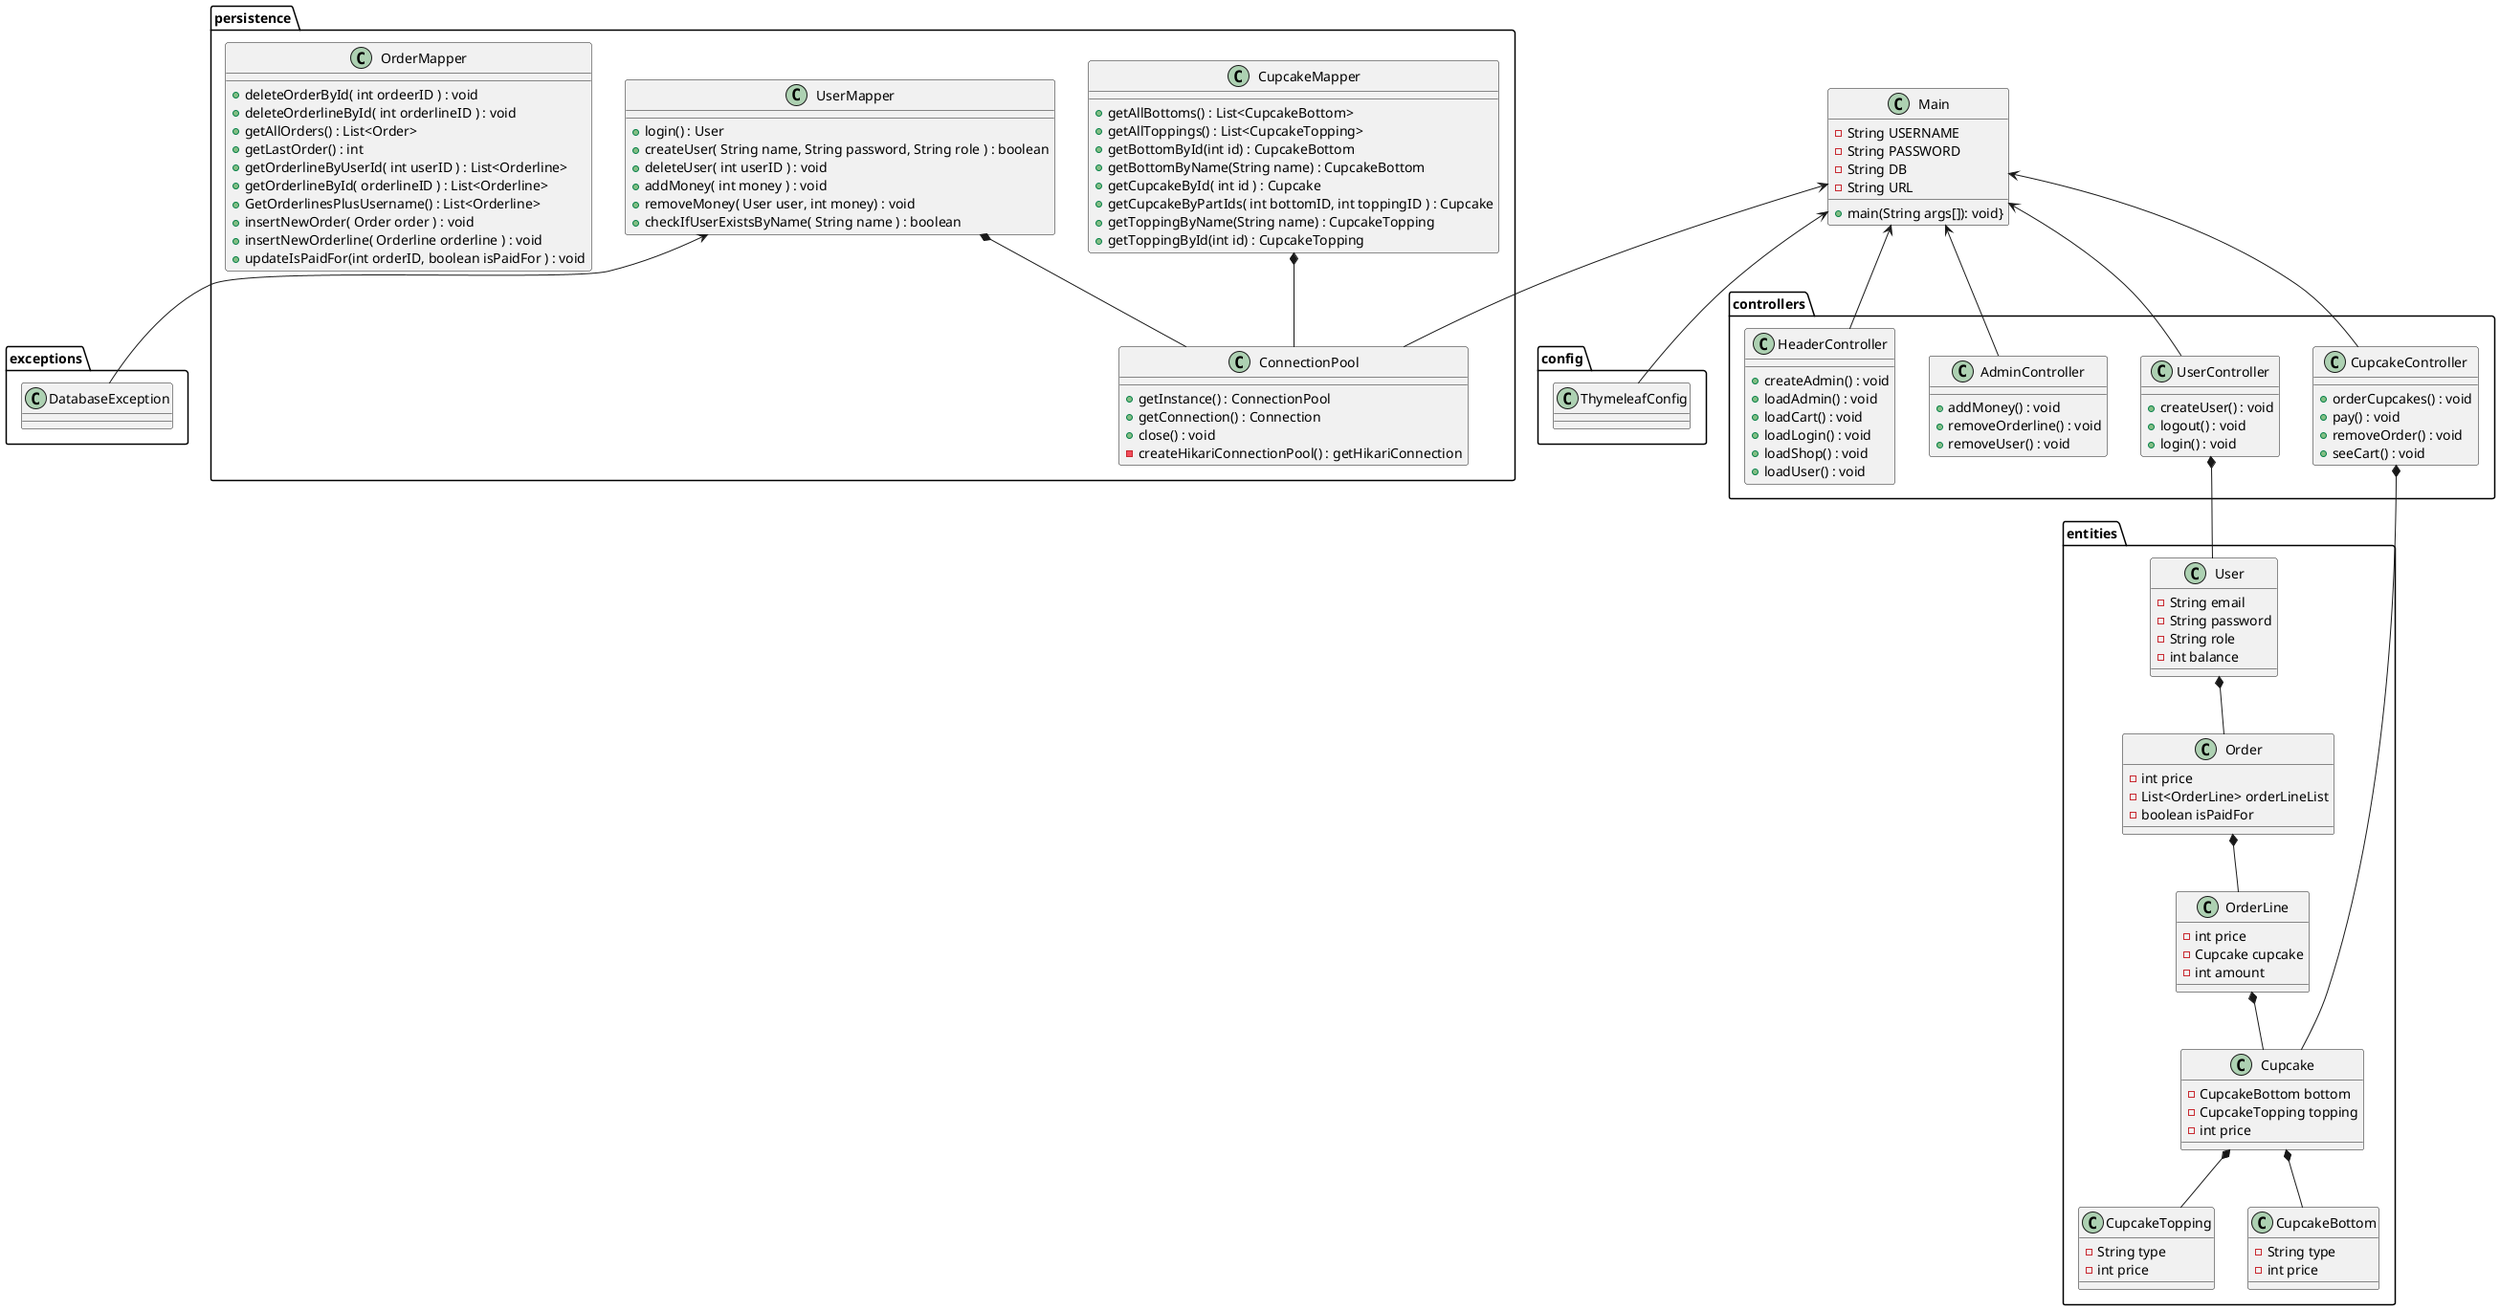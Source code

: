@startuml
'https://plantuml.com/class-diagram

'Main
Main <-- config.ThymeleafConfig
Main <-- persistence.ConnectionPool
Main <-- controllers.UserController
Main <-- controllers.CupcakeController
Main <-- controllers.AdminController
Main <-- controllers.HeaderController


'entities
entities.Cupcake *-- entities.CupcakeTopping
entities.Cupcake *-- entities.CupcakeBottom
entities.Order *-- entities.OrderLine
entities.OrderLine *-- entities.Cupcake
entities.User *-- entities.Order

'persistence
persistence.UserMapper *-- persistence.ConnectionPool
persistence.CupcakeMapper *-- persistence.ConnectionPool
persistence.UserMapper <-- exceptions.DatabaseException

'controllers
controllers.CupcakeController *-- entities.Cupcake
controllers.UserController *-- entities.User

class Main {
-String USERNAME
-String PASSWORD
-String DB
-String URL
+main(String args[]): void}
}

package entities {
class Cupcake{
-CupcakeBottom bottom
-CupcakeTopping topping
-int price
}

class User{
-String email
-String password
-String role
-int balance
}

class CupcakeBottom {
-String type
-int price
}
class CupcakeTopping {
-String type
-int price
}

class OrderLine{
-int price
-Cupcake cupcake
-int amount
}

class Order {
-int price
-List<OrderLine> orderLineList
-boolean isPaidFor
}

}

package exceptions {
class DatabaseException {}
}

package persistence {
class ConnectionPool {
+getInstance() : ConnectionPool
+getConnection() : Connection
+close() : void
-createHikariConnectionPool() : getHikariConnection
}

class CupcakeMapper {
+getAllBottoms() : List<CupcakeBottom>
+getAllToppings() : List<CupcakeTopping>
+getBottomById(int id) : CupcakeBottom
+getBottomByName(String name) : CupcakeBottom
+getCupcakeById( int id ) : Cupcake
+getCupcakeByPartIds( int bottomID, int toppingID ) : Cupcake
+getToppingByName(String name) : CupcakeTopping
+getToppingById(int id) : CupcakeTopping
}

class UserMapper{
+login() : User
+createUser( String name, String password, String role ) : boolean
+deleteUser( int userID ) : void
+addMoney( int money ) : void
+removeMoney( User user, int money) : void
+checkIfUserExistsByName( String name ) : boolean
}

class OrderMapper {
+deleteOrderById( int ordeerID ) : void
+deleteOrderlineById( int orderlineID ) : void
+getAllOrders() : List<Order>
+getLastOrder() : int
+getOrderlineByUserId( int userID ) : List<Orderline>
+getOrderlineById( orderlineID ) : List<Orderline>
+GetOrderlinesPlusUsername() : List<Orderline>
+insertNewOrder( Order order ) : void
+insertNewOrderline( Orderline orderline ) : void
+updateIsPaidFor(int orderID, boolean isPaidFor ) : void
}
}

package config {
class ThymeleafConfig{}
}

package controllers{
class UserController{
+createUser() : void
+logout() : void
+login() : void
}

class CupcakeController{
+orderCupcakes() : void
+pay() : void
+removeOrder() : void
+seeCart() : void
}

class HeaderController {
+createAdmin() : void
+loadAdmin() : void
+loadCart() : void
+loadLogin() : void
+loadShop() : void
+loadUser() : void
}

class AdminController {
+addMoney() : void
+removeOrderline() : void
+removeUser() : void
}
}


@enduml